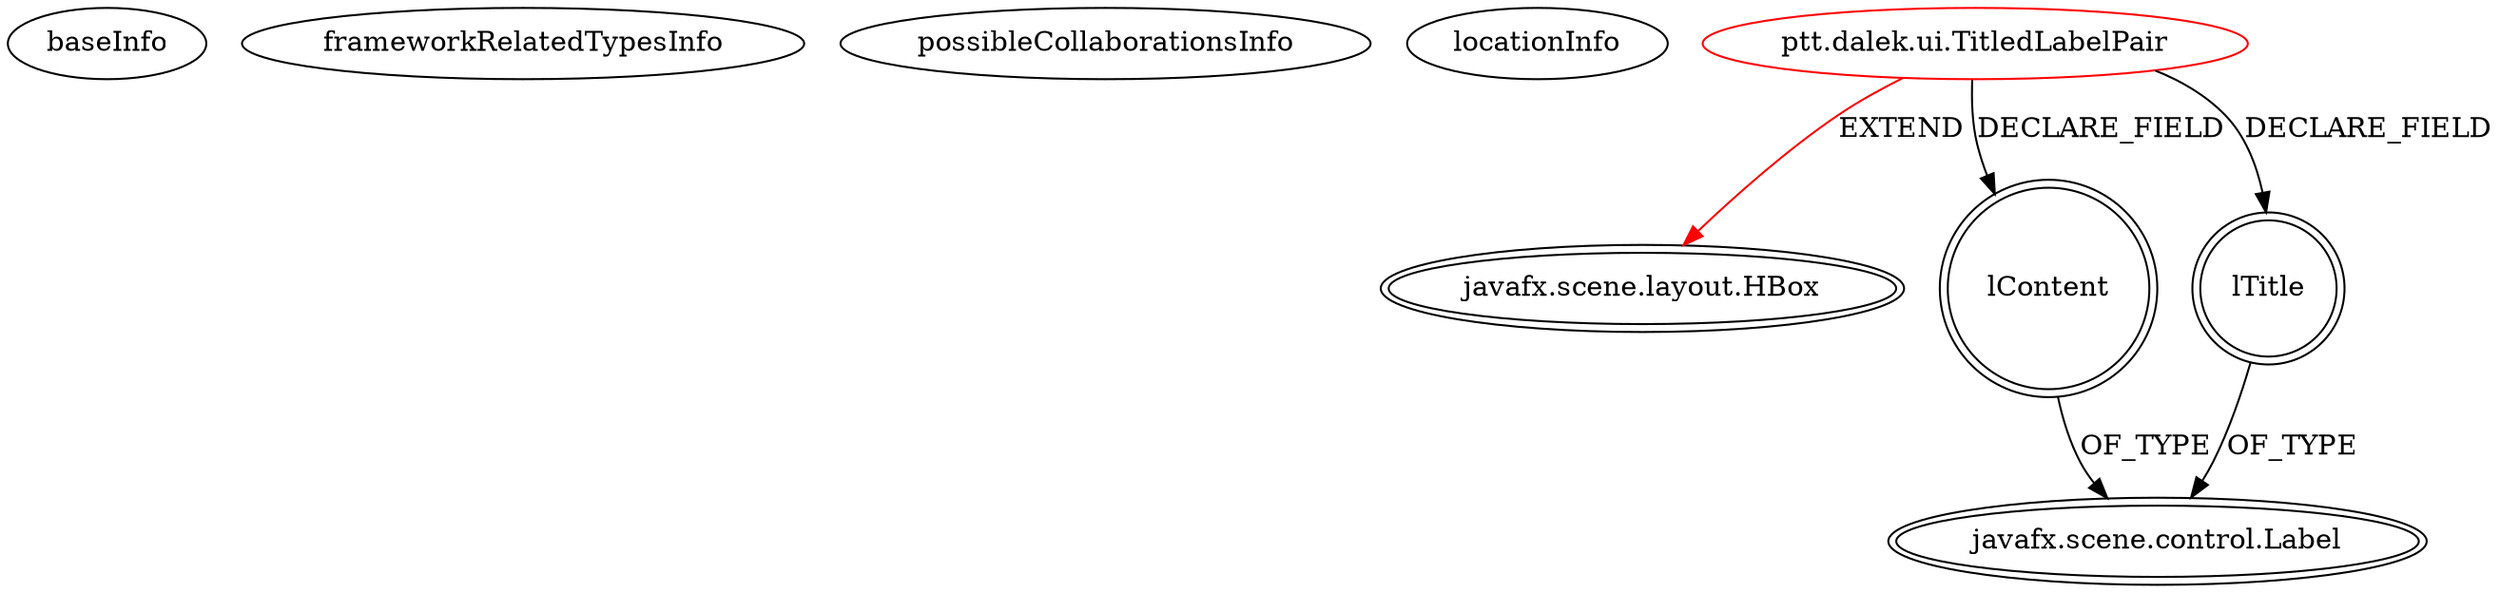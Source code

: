 digraph {
baseInfo[graphId=1061,category="extension_graph",isAnonymous=false,possibleRelation=false]
frameworkRelatedTypesInfo[0="javafx.scene.layout.HBox"]
possibleCollaborationsInfo[]
locationInfo[projectName="Ollowayne-dalekPTT",filePath="/Ollowayne-dalekPTT/dalekPTT-master/src/ptt/dalek/ui/TitledLabelPair.java",contextSignature="TitledLabelPair",graphId="1061"]
0[label="ptt.dalek.ui.TitledLabelPair",vertexType="ROOT_CLIENT_CLASS_DECLARATION",isFrameworkType=false,color=red]
1[label="javafx.scene.layout.HBox",vertexType="FRAMEWORK_CLASS_TYPE",isFrameworkType=true,peripheries=2]
2[label="lContent",vertexType="FIELD_DECLARATION",isFrameworkType=true,peripheries=2,shape=circle]
3[label="javafx.scene.control.Label",vertexType="FRAMEWORK_CLASS_TYPE",isFrameworkType=true,peripheries=2]
4[label="lTitle",vertexType="FIELD_DECLARATION",isFrameworkType=true,peripheries=2,shape=circle]
0->1[label="EXTEND",color=red]
0->2[label="DECLARE_FIELD"]
2->3[label="OF_TYPE"]
0->4[label="DECLARE_FIELD"]
4->3[label="OF_TYPE"]
}
